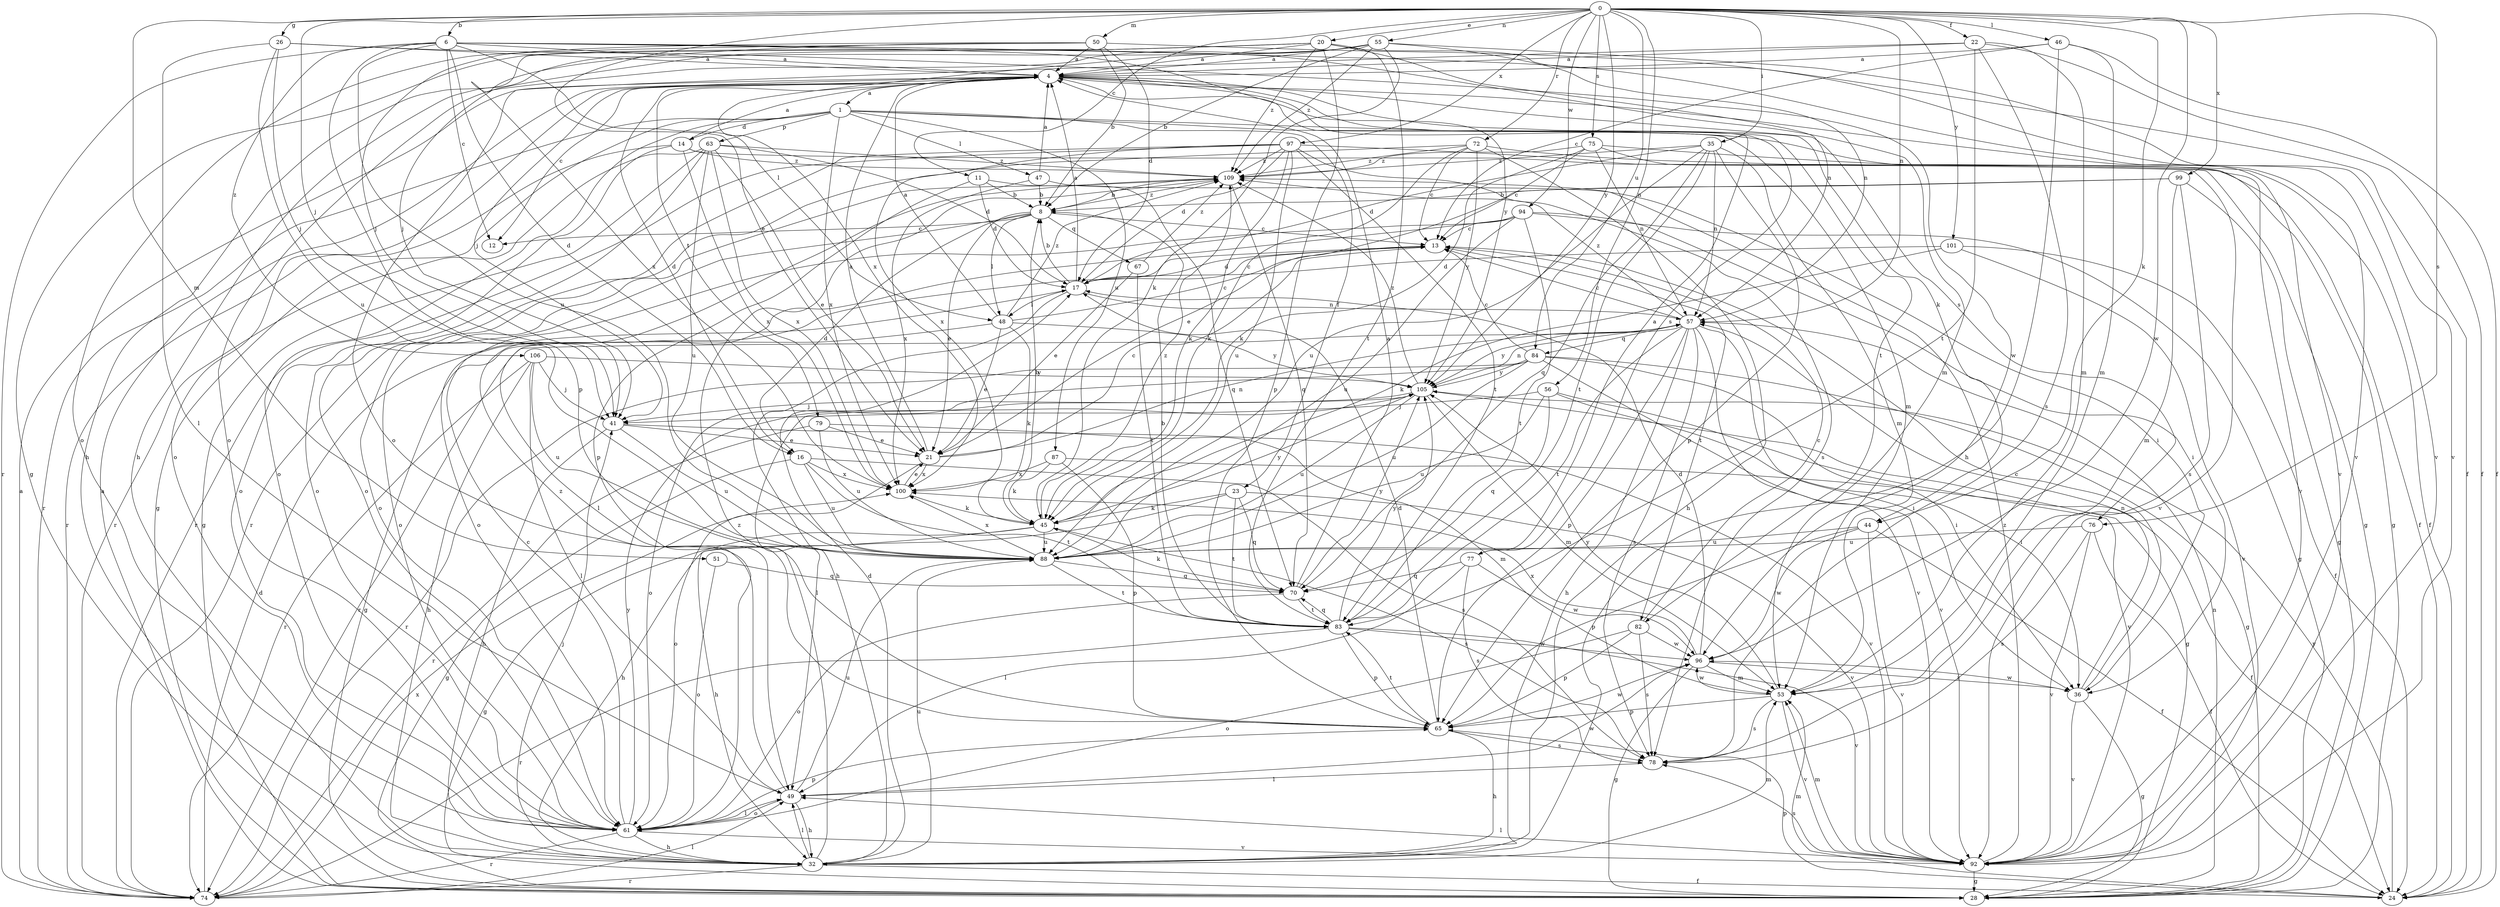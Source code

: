 strict digraph  {
0;
1;
4;
6;
8;
11;
12;
13;
14;
16;
17;
20;
21;
22;
23;
24;
26;
28;
32;
35;
36;
41;
44;
45;
46;
47;
48;
49;
50;
51;
53;
55;
56;
57;
61;
63;
65;
67;
70;
72;
74;
75;
76;
77;
78;
79;
82;
83;
84;
87;
88;
92;
94;
96;
97;
99;
100;
101;
105;
106;
109;
0 -> 6  [label=b];
0 -> 11  [label=c];
0 -> 20  [label=e];
0 -> 21  [label=e];
0 -> 22  [label=f];
0 -> 26  [label=g];
0 -> 35  [label=i];
0 -> 41  [label=j];
0 -> 44  [label=k];
0 -> 46  [label=l];
0 -> 50  [label=m];
0 -> 51  [label=m];
0 -> 55  [label=n];
0 -> 56  [label=n];
0 -> 57  [label=n];
0 -> 72  [label=r];
0 -> 75  [label=s];
0 -> 76  [label=s];
0 -> 84  [label=u];
0 -> 94  [label=w];
0 -> 96  [label=w];
0 -> 97  [label=x];
0 -> 99  [label=x];
0 -> 101  [label=y];
0 -> 105  [label=y];
1 -> 14  [label=d];
1 -> 23  [label=f];
1 -> 28  [label=g];
1 -> 47  [label=l];
1 -> 53  [label=m];
1 -> 61  [label=o];
1 -> 63  [label=p];
1 -> 74  [label=r];
1 -> 87  [label=u];
1 -> 92  [label=v];
1 -> 100  [label=x];
4 -> 1  [label=a];
4 -> 12  [label=c];
4 -> 16  [label=d];
4 -> 41  [label=j];
4 -> 44  [label=k];
4 -> 61  [label=o];
4 -> 76  [label=s];
4 -> 77  [label=s];
4 -> 79  [label=t];
4 -> 82  [label=t];
4 -> 92  [label=v];
6 -> 4  [label=a];
6 -> 12  [label=c];
6 -> 16  [label=d];
6 -> 48  [label=l];
6 -> 53  [label=m];
6 -> 65  [label=p];
6 -> 74  [label=r];
6 -> 88  [label=u];
6 -> 92  [label=v];
6 -> 105  [label=y];
6 -> 106  [label=z];
8 -> 12  [label=c];
8 -> 13  [label=c];
8 -> 16  [label=d];
8 -> 21  [label=e];
8 -> 48  [label=l];
8 -> 61  [label=o];
8 -> 67  [label=q];
8 -> 109  [label=z];
11 -> 8  [label=b];
11 -> 17  [label=d];
11 -> 65  [label=p];
11 -> 70  [label=q];
13 -> 17  [label=d];
13 -> 82  [label=t];
14 -> 4  [label=a];
14 -> 61  [label=o];
14 -> 74  [label=r];
14 -> 92  [label=v];
14 -> 100  [label=x];
14 -> 109  [label=z];
16 -> 28  [label=g];
16 -> 78  [label=s];
16 -> 83  [label=t];
16 -> 88  [label=u];
16 -> 100  [label=x];
17 -> 4  [label=a];
17 -> 8  [label=b];
17 -> 13  [label=c];
17 -> 32  [label=h];
17 -> 48  [label=l];
17 -> 57  [label=n];
20 -> 4  [label=a];
20 -> 28  [label=g];
20 -> 32  [label=h];
20 -> 41  [label=j];
20 -> 57  [label=n];
20 -> 65  [label=p];
20 -> 83  [label=t];
20 -> 92  [label=v];
20 -> 109  [label=z];
21 -> 4  [label=a];
21 -> 13  [label=c];
21 -> 57  [label=n];
21 -> 61  [label=o];
21 -> 100  [label=x];
22 -> 4  [label=a];
22 -> 24  [label=f];
22 -> 53  [label=m];
22 -> 61  [label=o];
22 -> 78  [label=s];
22 -> 83  [label=t];
23 -> 32  [label=h];
23 -> 45  [label=k];
23 -> 70  [label=q];
23 -> 83  [label=t];
23 -> 92  [label=v];
24 -> 53  [label=m];
24 -> 65  [label=p];
24 -> 105  [label=y];
26 -> 4  [label=a];
26 -> 41  [label=j];
26 -> 49  [label=l];
26 -> 88  [label=u];
26 -> 96  [label=w];
28 -> 4  [label=a];
28 -> 57  [label=n];
32 -> 17  [label=d];
32 -> 24  [label=f];
32 -> 41  [label=j];
32 -> 49  [label=l];
32 -> 53  [label=m];
32 -> 74  [label=r];
32 -> 88  [label=u];
32 -> 109  [label=z];
35 -> 17  [label=d];
35 -> 53  [label=m];
35 -> 57  [label=n];
35 -> 65  [label=p];
35 -> 70  [label=q];
35 -> 83  [label=t];
35 -> 88  [label=u];
35 -> 109  [label=z];
36 -> 13  [label=c];
36 -> 28  [label=g];
36 -> 57  [label=n];
36 -> 92  [label=v];
36 -> 96  [label=w];
41 -> 21  [label=e];
41 -> 32  [label=h];
41 -> 88  [label=u];
41 -> 92  [label=v];
44 -> 24  [label=f];
44 -> 65  [label=p];
44 -> 88  [label=u];
44 -> 92  [label=v];
44 -> 96  [label=w];
45 -> 8  [label=b];
45 -> 28  [label=g];
45 -> 32  [label=h];
45 -> 78  [label=s];
45 -> 88  [label=u];
45 -> 105  [label=y];
45 -> 109  [label=z];
46 -> 4  [label=a];
46 -> 13  [label=c];
46 -> 24  [label=f];
46 -> 32  [label=h];
46 -> 53  [label=m];
47 -> 4  [label=a];
47 -> 8  [label=b];
47 -> 36  [label=i];
47 -> 100  [label=x];
48 -> 4  [label=a];
48 -> 13  [label=c];
48 -> 21  [label=e];
48 -> 28  [label=g];
48 -> 45  [label=k];
48 -> 105  [label=y];
48 -> 109  [label=z];
49 -> 32  [label=h];
49 -> 61  [label=o];
49 -> 88  [label=u];
49 -> 96  [label=w];
49 -> 109  [label=z];
50 -> 4  [label=a];
50 -> 8  [label=b];
50 -> 17  [label=d];
50 -> 24  [label=f];
50 -> 41  [label=j];
50 -> 61  [label=o];
50 -> 100  [label=x];
51 -> 61  [label=o];
51 -> 70  [label=q];
53 -> 65  [label=p];
53 -> 78  [label=s];
53 -> 92  [label=v];
53 -> 96  [label=w];
53 -> 105  [label=y];
55 -> 4  [label=a];
55 -> 8  [label=b];
55 -> 32  [label=h];
55 -> 45  [label=k];
55 -> 57  [label=n];
55 -> 61  [label=o];
55 -> 92  [label=v];
55 -> 100  [label=x];
55 -> 109  [label=z];
56 -> 36  [label=i];
56 -> 41  [label=j];
56 -> 70  [label=q];
56 -> 88  [label=u];
56 -> 92  [label=v];
57 -> 13  [label=c];
57 -> 32  [label=h];
57 -> 36  [label=i];
57 -> 65  [label=p];
57 -> 74  [label=r];
57 -> 78  [label=s];
57 -> 83  [label=t];
57 -> 92  [label=v];
57 -> 105  [label=y];
57 -> 109  [label=z];
57 -> 84  [label=q];
61 -> 13  [label=c];
61 -> 32  [label=h];
61 -> 49  [label=l];
61 -> 65  [label=p];
61 -> 74  [label=r];
61 -> 92  [label=v];
61 -> 105  [label=y];
63 -> 17  [label=d];
63 -> 21  [label=e];
63 -> 28  [label=g];
63 -> 61  [label=o];
63 -> 74  [label=r];
63 -> 88  [label=u];
63 -> 100  [label=x];
63 -> 109  [label=z];
65 -> 17  [label=d];
65 -> 32  [label=h];
65 -> 78  [label=s];
65 -> 83  [label=t];
65 -> 96  [label=w];
67 -> 21  [label=e];
67 -> 83  [label=t];
67 -> 109  [label=z];
70 -> 4  [label=a];
70 -> 45  [label=k];
70 -> 61  [label=o];
70 -> 83  [label=t];
70 -> 105  [label=y];
72 -> 13  [label=c];
72 -> 24  [label=f];
72 -> 32  [label=h];
72 -> 45  [label=k];
72 -> 74  [label=r];
72 -> 105  [label=y];
72 -> 109  [label=z];
74 -> 4  [label=a];
74 -> 17  [label=d];
74 -> 49  [label=l];
74 -> 100  [label=x];
75 -> 13  [label=c];
75 -> 24  [label=f];
75 -> 28  [label=g];
75 -> 45  [label=k];
75 -> 57  [label=n];
75 -> 109  [label=z];
76 -> 24  [label=f];
76 -> 78  [label=s];
76 -> 88  [label=u];
76 -> 92  [label=v];
77 -> 4  [label=a];
77 -> 49  [label=l];
77 -> 70  [label=q];
77 -> 78  [label=s];
77 -> 96  [label=w];
78 -> 49  [label=l];
79 -> 21  [label=e];
79 -> 53  [label=m];
79 -> 74  [label=r];
79 -> 88  [label=u];
82 -> 13  [label=c];
82 -> 61  [label=o];
82 -> 65  [label=p];
82 -> 78  [label=s];
82 -> 96  [label=w];
83 -> 8  [label=b];
83 -> 65  [label=p];
83 -> 70  [label=q];
83 -> 74  [label=r];
83 -> 92  [label=v];
83 -> 96  [label=w];
83 -> 105  [label=y];
84 -> 13  [label=c];
84 -> 28  [label=g];
84 -> 36  [label=i];
84 -> 61  [label=o];
84 -> 74  [label=r];
84 -> 88  [label=u];
84 -> 92  [label=v];
84 -> 105  [label=y];
87 -> 24  [label=f];
87 -> 45  [label=k];
87 -> 65  [label=p];
87 -> 100  [label=x];
88 -> 70  [label=q];
88 -> 83  [label=t];
88 -> 100  [label=x];
92 -> 28  [label=g];
92 -> 49  [label=l];
92 -> 53  [label=m];
92 -> 78  [label=s];
92 -> 109  [label=z];
94 -> 13  [label=c];
94 -> 28  [label=g];
94 -> 36  [label=i];
94 -> 49  [label=l];
94 -> 61  [label=o];
94 -> 83  [label=t];
94 -> 88  [label=u];
96 -> 17  [label=d];
96 -> 28  [label=g];
96 -> 36  [label=i];
96 -> 53  [label=m];
96 -> 100  [label=x];
97 -> 17  [label=d];
97 -> 28  [label=g];
97 -> 45  [label=k];
97 -> 61  [label=o];
97 -> 74  [label=r];
97 -> 78  [label=s];
97 -> 83  [label=t];
97 -> 88  [label=u];
97 -> 100  [label=x];
97 -> 109  [label=z];
99 -> 8  [label=b];
99 -> 21  [label=e];
99 -> 28  [label=g];
99 -> 53  [label=m];
99 -> 78  [label=s];
100 -> 21  [label=e];
100 -> 45  [label=k];
101 -> 17  [label=d];
101 -> 24  [label=f];
101 -> 45  [label=k];
101 -> 92  [label=v];
105 -> 28  [label=g];
105 -> 41  [label=j];
105 -> 49  [label=l];
105 -> 53  [label=m];
105 -> 57  [label=n];
105 -> 88  [label=u];
105 -> 109  [label=z];
106 -> 32  [label=h];
106 -> 41  [label=j];
106 -> 49  [label=l];
106 -> 74  [label=r];
106 -> 88  [label=u];
106 -> 105  [label=y];
109 -> 8  [label=b];
109 -> 61  [label=o];
109 -> 70  [label=q];
}
